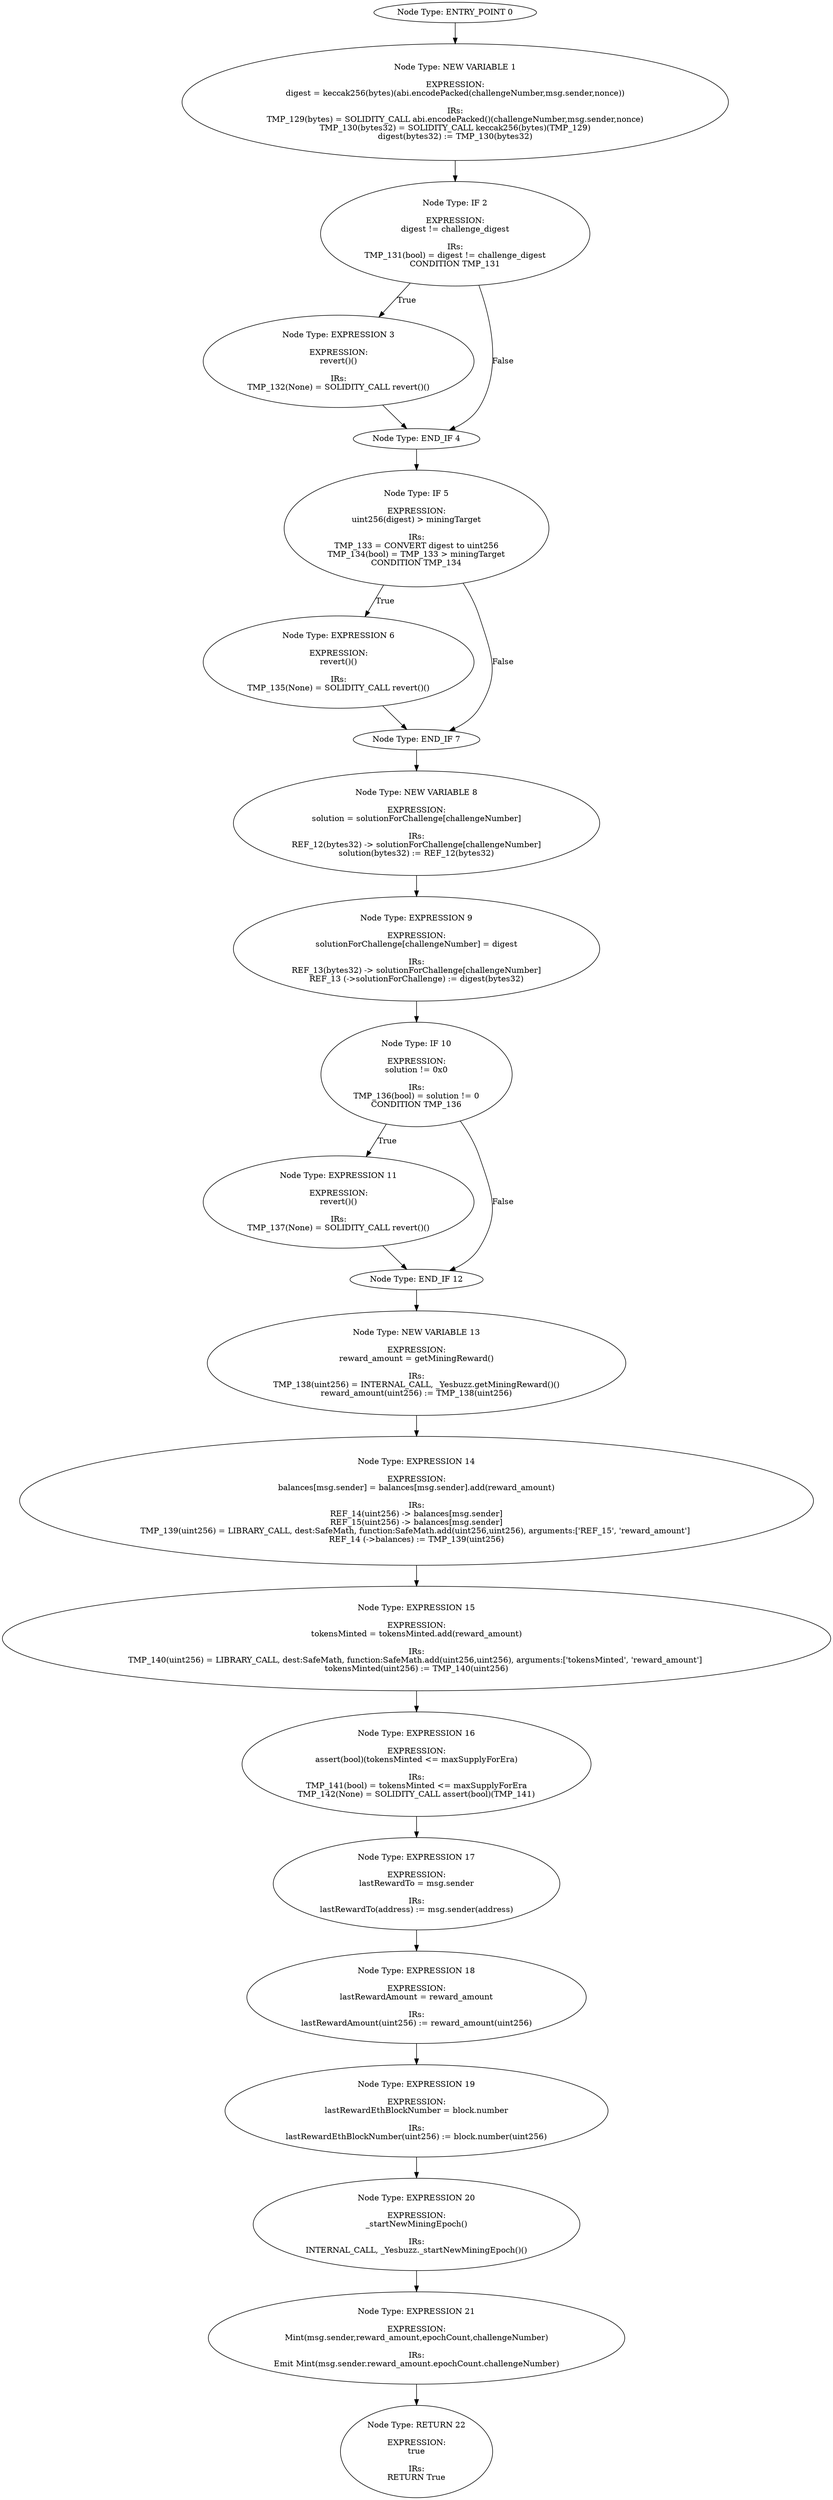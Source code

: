digraph{
0[label="Node Type: ENTRY_POINT 0
"];
0->1;
1[label="Node Type: NEW VARIABLE 1

EXPRESSION:
digest = keccak256(bytes)(abi.encodePacked(challengeNumber,msg.sender,nonce))

IRs:
TMP_129(bytes) = SOLIDITY_CALL abi.encodePacked()(challengeNumber,msg.sender,nonce)
TMP_130(bytes32) = SOLIDITY_CALL keccak256(bytes)(TMP_129)
digest(bytes32) := TMP_130(bytes32)"];
1->2;
2[label="Node Type: IF 2

EXPRESSION:
digest != challenge_digest

IRs:
TMP_131(bool) = digest != challenge_digest
CONDITION TMP_131"];
2->3[label="True"];
2->4[label="False"];
3[label="Node Type: EXPRESSION 3

EXPRESSION:
revert()()

IRs:
TMP_132(None) = SOLIDITY_CALL revert()()"];
3->4;
4[label="Node Type: END_IF 4
"];
4->5;
5[label="Node Type: IF 5

EXPRESSION:
uint256(digest) > miningTarget

IRs:
TMP_133 = CONVERT digest to uint256
TMP_134(bool) = TMP_133 > miningTarget
CONDITION TMP_134"];
5->6[label="True"];
5->7[label="False"];
6[label="Node Type: EXPRESSION 6

EXPRESSION:
revert()()

IRs:
TMP_135(None) = SOLIDITY_CALL revert()()"];
6->7;
7[label="Node Type: END_IF 7
"];
7->8;
8[label="Node Type: NEW VARIABLE 8

EXPRESSION:
solution = solutionForChallenge[challengeNumber]

IRs:
REF_12(bytes32) -> solutionForChallenge[challengeNumber]
solution(bytes32) := REF_12(bytes32)"];
8->9;
9[label="Node Type: EXPRESSION 9

EXPRESSION:
solutionForChallenge[challengeNumber] = digest

IRs:
REF_13(bytes32) -> solutionForChallenge[challengeNumber]
REF_13 (->solutionForChallenge) := digest(bytes32)"];
9->10;
10[label="Node Type: IF 10

EXPRESSION:
solution != 0x0

IRs:
TMP_136(bool) = solution != 0
CONDITION TMP_136"];
10->11[label="True"];
10->12[label="False"];
11[label="Node Type: EXPRESSION 11

EXPRESSION:
revert()()

IRs:
TMP_137(None) = SOLIDITY_CALL revert()()"];
11->12;
12[label="Node Type: END_IF 12
"];
12->13;
13[label="Node Type: NEW VARIABLE 13

EXPRESSION:
reward_amount = getMiningReward()

IRs:
TMP_138(uint256) = INTERNAL_CALL, _Yesbuzz.getMiningReward()()
reward_amount(uint256) := TMP_138(uint256)"];
13->14;
14[label="Node Type: EXPRESSION 14

EXPRESSION:
balances[msg.sender] = balances[msg.sender].add(reward_amount)

IRs:
REF_14(uint256) -> balances[msg.sender]
REF_15(uint256) -> balances[msg.sender]
TMP_139(uint256) = LIBRARY_CALL, dest:SafeMath, function:SafeMath.add(uint256,uint256), arguments:['REF_15', 'reward_amount'] 
REF_14 (->balances) := TMP_139(uint256)"];
14->15;
15[label="Node Type: EXPRESSION 15

EXPRESSION:
tokensMinted = tokensMinted.add(reward_amount)

IRs:
TMP_140(uint256) = LIBRARY_CALL, dest:SafeMath, function:SafeMath.add(uint256,uint256), arguments:['tokensMinted', 'reward_amount'] 
tokensMinted(uint256) := TMP_140(uint256)"];
15->16;
16[label="Node Type: EXPRESSION 16

EXPRESSION:
assert(bool)(tokensMinted <= maxSupplyForEra)

IRs:
TMP_141(bool) = tokensMinted <= maxSupplyForEra
TMP_142(None) = SOLIDITY_CALL assert(bool)(TMP_141)"];
16->17;
17[label="Node Type: EXPRESSION 17

EXPRESSION:
lastRewardTo = msg.sender

IRs:
lastRewardTo(address) := msg.sender(address)"];
17->18;
18[label="Node Type: EXPRESSION 18

EXPRESSION:
lastRewardAmount = reward_amount

IRs:
lastRewardAmount(uint256) := reward_amount(uint256)"];
18->19;
19[label="Node Type: EXPRESSION 19

EXPRESSION:
lastRewardEthBlockNumber = block.number

IRs:
lastRewardEthBlockNumber(uint256) := block.number(uint256)"];
19->20;
20[label="Node Type: EXPRESSION 20

EXPRESSION:
_startNewMiningEpoch()

IRs:
INTERNAL_CALL, _Yesbuzz._startNewMiningEpoch()()"];
20->21;
21[label="Node Type: EXPRESSION 21

EXPRESSION:
Mint(msg.sender,reward_amount,epochCount,challengeNumber)

IRs:
Emit Mint(msg.sender.reward_amount.epochCount.challengeNumber)"];
21->22;
22[label="Node Type: RETURN 22

EXPRESSION:
true

IRs:
RETURN True"];
}
